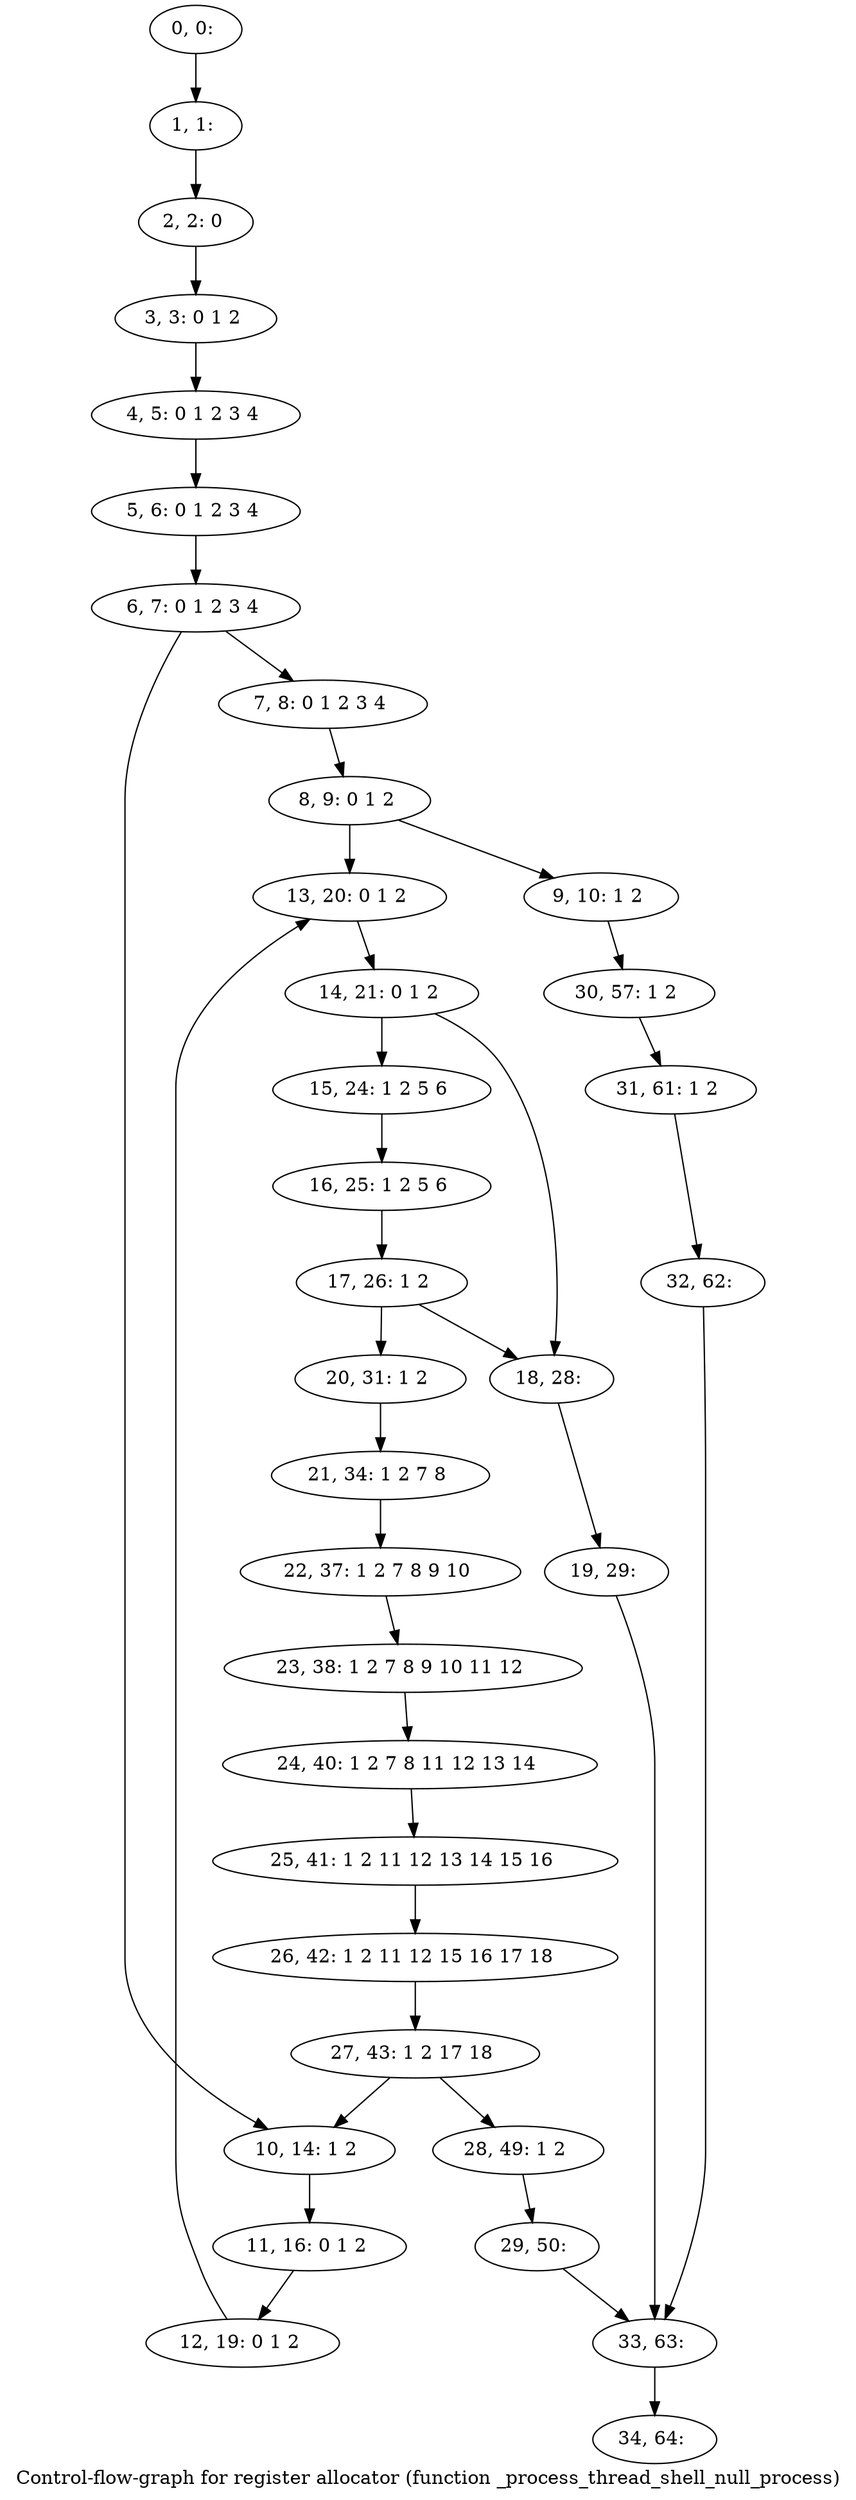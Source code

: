 digraph G {
graph [label="Control-flow-graph for register allocator (function _process_thread_shell_null_process)"]
0[label="0, 0: "];
1[label="1, 1: "];
2[label="2, 2: 0 "];
3[label="3, 3: 0 1 2 "];
4[label="4, 5: 0 1 2 3 4 "];
5[label="5, 6: 0 1 2 3 4 "];
6[label="6, 7: 0 1 2 3 4 "];
7[label="7, 8: 0 1 2 3 4 "];
8[label="8, 9: 0 1 2 "];
9[label="9, 10: 1 2 "];
10[label="10, 14: 1 2 "];
11[label="11, 16: 0 1 2 "];
12[label="12, 19: 0 1 2 "];
13[label="13, 20: 0 1 2 "];
14[label="14, 21: 0 1 2 "];
15[label="15, 24: 1 2 5 6 "];
16[label="16, 25: 1 2 5 6 "];
17[label="17, 26: 1 2 "];
18[label="18, 28: "];
19[label="19, 29: "];
20[label="20, 31: 1 2 "];
21[label="21, 34: 1 2 7 8 "];
22[label="22, 37: 1 2 7 8 9 10 "];
23[label="23, 38: 1 2 7 8 9 10 11 12 "];
24[label="24, 40: 1 2 7 8 11 12 13 14 "];
25[label="25, 41: 1 2 11 12 13 14 15 16 "];
26[label="26, 42: 1 2 11 12 15 16 17 18 "];
27[label="27, 43: 1 2 17 18 "];
28[label="28, 49: 1 2 "];
29[label="29, 50: "];
30[label="30, 57: 1 2 "];
31[label="31, 61: 1 2 "];
32[label="32, 62: "];
33[label="33, 63: "];
34[label="34, 64: "];
0->1 ;
1->2 ;
2->3 ;
3->4 ;
4->5 ;
5->6 ;
6->7 ;
6->10 ;
7->8 ;
8->9 ;
8->13 ;
9->30 ;
10->11 ;
11->12 ;
12->13 ;
13->14 ;
14->15 ;
14->18 ;
15->16 ;
16->17 ;
17->18 ;
17->20 ;
18->19 ;
19->33 ;
20->21 ;
21->22 ;
22->23 ;
23->24 ;
24->25 ;
25->26 ;
26->27 ;
27->28 ;
27->10 ;
28->29 ;
29->33 ;
30->31 ;
31->32 ;
32->33 ;
33->34 ;
}
